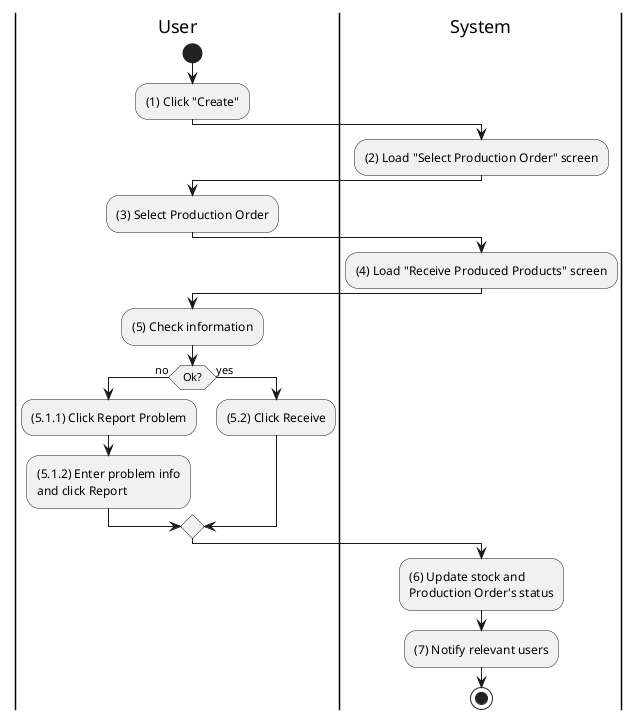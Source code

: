 @startuml inventory-product-receive
|u|User
|s|System

|u|
start
:(1) Click "Create";

|s|
:(2) Load "Select Production Order" screen;

|u|
:(3) Select Production Order;

|s|
:(4) Load "Receive Produced Products" screen;

|u|
:(5) Check information;

if (Ok?) then (no)
    |u|
    :(5.1.1) Click Report Problem;
    :(5.1.2) Enter problem info\nand click Report;
else (yes)
    |u|
    :(5.2) Click Receive;
endif

|s|
:(6) Update stock and\nProduction Order's status;
:(7) Notify relevant users;
stop
@enduml